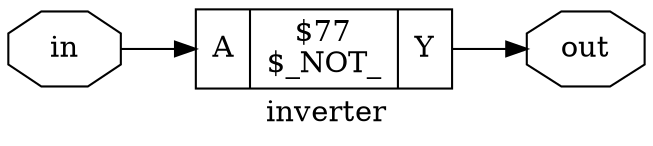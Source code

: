 digraph "inverter" {
label="inverter";
rankdir="LR";
remincross=true;
n1 [ shape=octagon, label="in", color="black", fontcolor="black" ];
n2 [ shape=octagon, label="out", color="black", fontcolor="black" ];
c5 [ shape=record, label="{{<p3> A}|$77\n$_NOT_|{<p4> Y}}" ];
n1:e -> c5:p3:w [color="black", label=""];
c5:p4:e -> n2:w [color="black", label=""];
}
